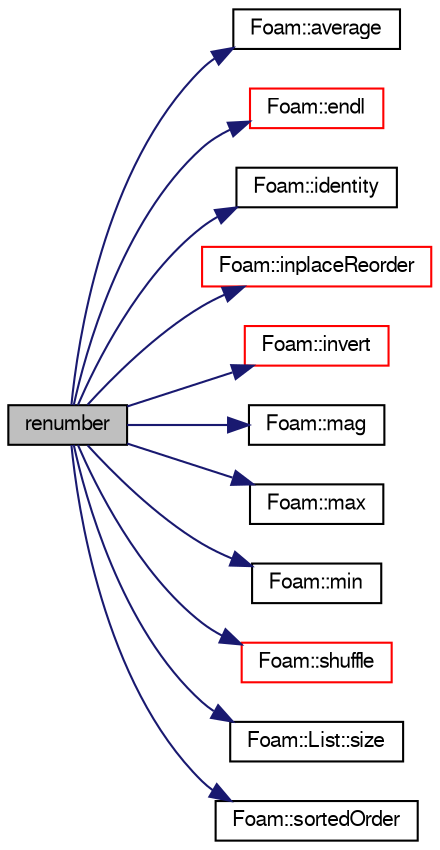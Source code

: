 digraph "renumber"
{
  bgcolor="transparent";
  edge [fontname="FreeSans",fontsize="10",labelfontname="FreeSans",labelfontsize="10"];
  node [fontname="FreeSans",fontsize="10",shape=record];
  rankdir="LR";
  Node409 [label="renumber",height=0.2,width=0.4,color="black", fillcolor="grey75", style="filled", fontcolor="black"];
  Node409 -> Node410 [color="midnightblue",fontsize="10",style="solid",fontname="FreeSans"];
  Node410 [label="Foam::average",height=0.2,width=0.4,color="black",URL="$a21124.html#a5a041ffab192e0ee23f9062c8f541068"];
  Node409 -> Node411 [color="midnightblue",fontsize="10",style="solid",fontname="FreeSans"];
  Node411 [label="Foam::endl",height=0.2,width=0.4,color="red",URL="$a21124.html#a2db8fe02a0d3909e9351bb4275b23ce4",tooltip="Add newline and flush stream. "];
  Node409 -> Node413 [color="midnightblue",fontsize="10",style="solid",fontname="FreeSans"];
  Node413 [label="Foam::identity",height=0.2,width=0.4,color="black",URL="$a21124.html#a36af96cb841435845fffb4fe69208490",tooltip="Create identity map (map[i] == i) of given length. "];
  Node409 -> Node414 [color="midnightblue",fontsize="10",style="solid",fontname="FreeSans"];
  Node414 [label="Foam::inplaceReorder",height=0.2,width=0.4,color="red",URL="$a21124.html#afacafc96b1d456a8ba5cfb6c77ff9eb7",tooltip="Inplace reorder the elements of a list. "];
  Node409 -> Node418 [color="midnightblue",fontsize="10",style="solid",fontname="FreeSans"];
  Node418 [label="Foam::invert",height=0.2,width=0.4,color="red",URL="$a21124.html#a327595a4510d001734d50819f3ee744d",tooltip="Invert one-to-one map. Unmapped elements will be -1. "];
  Node409 -> Node462 [color="midnightblue",fontsize="10",style="solid",fontname="FreeSans"];
  Node462 [label="Foam::mag",height=0.2,width=0.4,color="black",URL="$a21124.html#a929da2a3fdcf3dacbbe0487d3a330dae"];
  Node409 -> Node463 [color="midnightblue",fontsize="10",style="solid",fontname="FreeSans"];
  Node463 [label="Foam::max",height=0.2,width=0.4,color="black",URL="$a21124.html#ac993e906cf2774ae77e666bc24e81733"];
  Node409 -> Node464 [color="midnightblue",fontsize="10",style="solid",fontname="FreeSans"];
  Node464 [label="Foam::min",height=0.2,width=0.4,color="black",URL="$a21124.html#a253e112ad2d56d96230ff39ea7f442dc"];
  Node409 -> Node465 [color="midnightblue",fontsize="10",style="solid",fontname="FreeSans"];
  Node465 [label="Foam::shuffle",height=0.2,width=0.4,color="red",URL="$a21124.html#a0f84bd476a584bf7d31e827eafd75a3d"];
  Node409 -> Node468 [color="midnightblue",fontsize="10",style="solid",fontname="FreeSans"];
  Node468 [label="Foam::List::size",height=0.2,width=0.4,color="black",URL="$a25694.html#a8a5f6fa29bd4b500caf186f60245b384",tooltip="Override size to be inconsistent with allocated storage. "];
  Node409 -> Node417 [color="midnightblue",fontsize="10",style="solid",fontname="FreeSans"];
  Node417 [label="Foam::sortedOrder",height=0.2,width=0.4,color="black",URL="$a21124.html#acf128ea037506c14446998bb7ca39264",tooltip="Generate the (stable) sort order for the list. "];
}
